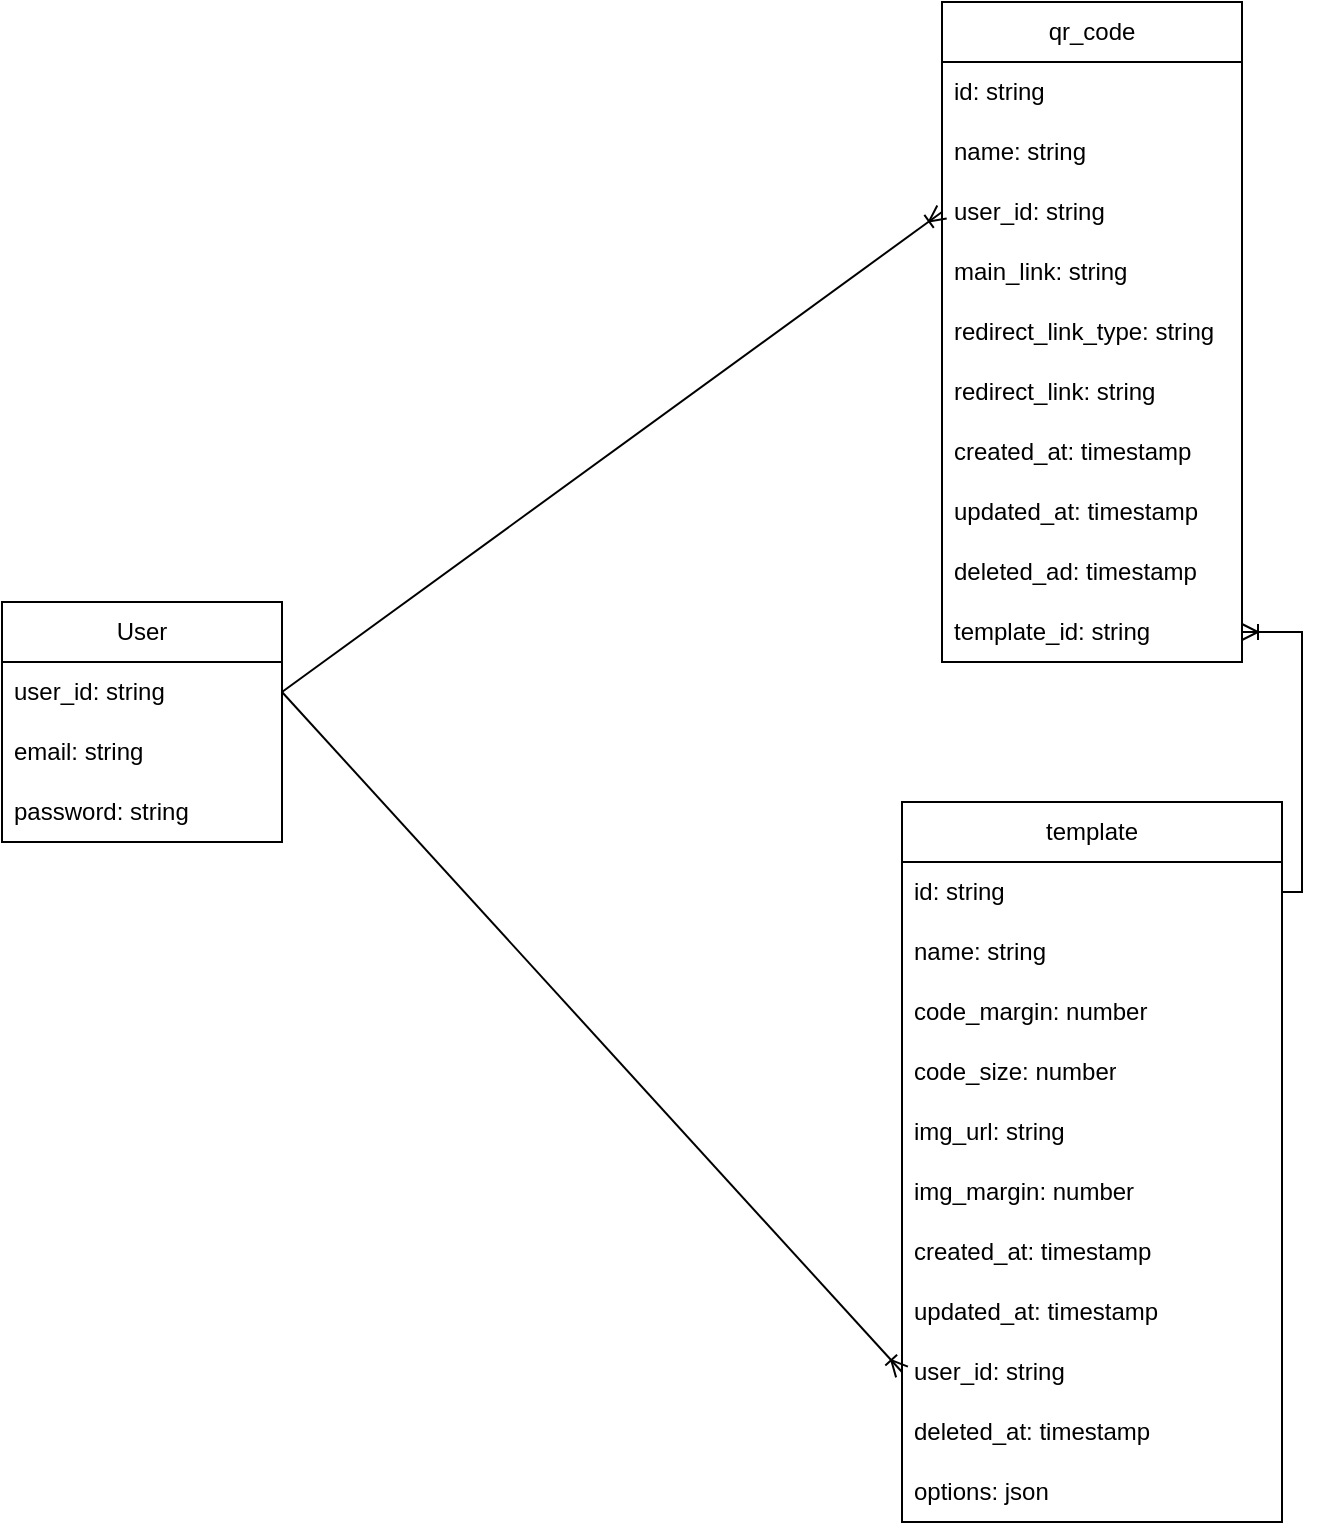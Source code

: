 <mxfile version="20.5.3" type="github">
  <diagram name="Page-1" id="9f46799a-70d6-7492-0946-bef42562c5a5">
    <mxGraphModel dx="1038" dy="539" grid="1" gridSize="10" guides="1" tooltips="1" connect="1" arrows="1" fold="1" page="1" pageScale="1" pageWidth="1100" pageHeight="850" background="none" math="0" shadow="0">
      <root>
        <mxCell id="0" />
        <mxCell id="1" parent="0" />
        <mxCell id="IRl-qMVzOKcbxPm6iSZo-3" value="qr_code" style="swimlane;fontStyle=0;childLayout=stackLayout;horizontal=1;startSize=30;horizontalStack=0;resizeParent=1;resizeParentMax=0;resizeLast=0;collapsible=1;marginBottom=0;whiteSpace=wrap;html=1;" parent="1" vertex="1">
          <mxGeometry x="680" y="40" width="150" height="330" as="geometry" />
        </mxCell>
        <mxCell id="IRl-qMVzOKcbxPm6iSZo-4" value="id: string" style="text;strokeColor=none;fillColor=none;align=left;verticalAlign=middle;spacingLeft=4;spacingRight=4;overflow=hidden;points=[[0,0.5],[1,0.5]];portConstraint=eastwest;rotatable=0;whiteSpace=wrap;html=1;" parent="IRl-qMVzOKcbxPm6iSZo-3" vertex="1">
          <mxGeometry y="30" width="150" height="30" as="geometry" />
        </mxCell>
        <mxCell id="IRl-qMVzOKcbxPm6iSZo-5" value="name: string" style="text;strokeColor=none;fillColor=none;align=left;verticalAlign=middle;spacingLeft=4;spacingRight=4;overflow=hidden;points=[[0,0.5],[1,0.5]];portConstraint=eastwest;rotatable=0;whiteSpace=wrap;html=1;" parent="IRl-qMVzOKcbxPm6iSZo-3" vertex="1">
          <mxGeometry y="60" width="150" height="30" as="geometry" />
        </mxCell>
        <mxCell id="LAkf1GnfPxA5jq20TDFp-1" value="user_id: string" style="text;strokeColor=none;fillColor=none;align=left;verticalAlign=middle;spacingLeft=4;spacingRight=4;overflow=hidden;points=[[0,0.5],[1,0.5]];portConstraint=eastwest;rotatable=0;whiteSpace=wrap;html=1;" parent="IRl-qMVzOKcbxPm6iSZo-3" vertex="1">
          <mxGeometry y="90" width="150" height="30" as="geometry" />
        </mxCell>
        <mxCell id="IRl-qMVzOKcbxPm6iSZo-6" value="main_link: string" style="text;strokeColor=none;fillColor=none;align=left;verticalAlign=middle;spacingLeft=4;spacingRight=4;overflow=hidden;points=[[0,0.5],[1,0.5]];portConstraint=eastwest;rotatable=0;whiteSpace=wrap;html=1;" parent="IRl-qMVzOKcbxPm6iSZo-3" vertex="1">
          <mxGeometry y="120" width="150" height="30" as="geometry" />
        </mxCell>
        <mxCell id="IRl-qMVzOKcbxPm6iSZo-7" value="redirect_link_type: string" style="text;strokeColor=none;fillColor=none;align=left;verticalAlign=middle;spacingLeft=4;spacingRight=4;overflow=hidden;points=[[0,0.5],[1,0.5]];portConstraint=eastwest;rotatable=0;whiteSpace=wrap;html=1;" parent="IRl-qMVzOKcbxPm6iSZo-3" vertex="1">
          <mxGeometry y="150" width="150" height="30" as="geometry" />
        </mxCell>
        <mxCell id="IRl-qMVzOKcbxPm6iSZo-8" value="redirect_link: string" style="text;strokeColor=none;fillColor=none;align=left;verticalAlign=middle;spacingLeft=4;spacingRight=4;overflow=hidden;points=[[0,0.5],[1,0.5]];portConstraint=eastwest;rotatable=0;whiteSpace=wrap;html=1;" parent="IRl-qMVzOKcbxPm6iSZo-3" vertex="1">
          <mxGeometry y="180" width="150" height="30" as="geometry" />
        </mxCell>
        <mxCell id="IRl-qMVzOKcbxPm6iSZo-9" value="created_at: timestamp" style="text;strokeColor=none;fillColor=none;align=left;verticalAlign=middle;spacingLeft=4;spacingRight=4;overflow=hidden;points=[[0,0.5],[1,0.5]];portConstraint=eastwest;rotatable=0;whiteSpace=wrap;html=1;" parent="IRl-qMVzOKcbxPm6iSZo-3" vertex="1">
          <mxGeometry y="210" width="150" height="30" as="geometry" />
        </mxCell>
        <mxCell id="IRl-qMVzOKcbxPm6iSZo-10" value="updated_at: timestamp" style="text;strokeColor=none;fillColor=none;align=left;verticalAlign=middle;spacingLeft=4;spacingRight=4;overflow=hidden;points=[[0,0.5],[1,0.5]];portConstraint=eastwest;rotatable=0;whiteSpace=wrap;html=1;" parent="IRl-qMVzOKcbxPm6iSZo-3" vertex="1">
          <mxGeometry y="240" width="150" height="30" as="geometry" />
        </mxCell>
        <mxCell id="IRl-qMVzOKcbxPm6iSZo-11" value="deleted_ad: timestamp" style="text;strokeColor=none;fillColor=none;align=left;verticalAlign=middle;spacingLeft=4;spacingRight=4;overflow=hidden;points=[[0,0.5],[1,0.5]];portConstraint=eastwest;rotatable=0;whiteSpace=wrap;html=1;" parent="IRl-qMVzOKcbxPm6iSZo-3" vertex="1">
          <mxGeometry y="270" width="150" height="30" as="geometry" />
        </mxCell>
        <mxCell id="IRl-qMVzOKcbxPm6iSZo-13" value="template_id: string" style="text;strokeColor=none;fillColor=none;align=left;verticalAlign=middle;spacingLeft=4;spacingRight=4;overflow=hidden;points=[[0,0.5],[1,0.5]];portConstraint=eastwest;rotatable=0;whiteSpace=wrap;html=1;" parent="IRl-qMVzOKcbxPm6iSZo-3" vertex="1">
          <mxGeometry y="300" width="150" height="30" as="geometry" />
        </mxCell>
        <mxCell id="IRl-qMVzOKcbxPm6iSZo-14" value="template" style="swimlane;fontStyle=0;childLayout=stackLayout;horizontal=1;startSize=30;horizontalStack=0;resizeParent=1;resizeParentMax=0;resizeLast=0;collapsible=1;marginBottom=0;whiteSpace=wrap;html=1;" parent="1" vertex="1">
          <mxGeometry x="660" y="440" width="190" height="360" as="geometry" />
        </mxCell>
        <mxCell id="IRl-qMVzOKcbxPm6iSZo-15" value="id: string" style="text;strokeColor=none;fillColor=none;align=left;verticalAlign=middle;spacingLeft=4;spacingRight=4;overflow=hidden;points=[[0,0.5],[1,0.5]];portConstraint=eastwest;rotatable=0;whiteSpace=wrap;html=1;" parent="IRl-qMVzOKcbxPm6iSZo-14" vertex="1">
          <mxGeometry y="30" width="190" height="30" as="geometry" />
        </mxCell>
        <mxCell id="IRl-qMVzOKcbxPm6iSZo-16" value="name: string" style="text;strokeColor=none;fillColor=none;align=left;verticalAlign=middle;spacingLeft=4;spacingRight=4;overflow=hidden;points=[[0,0.5],[1,0.5]];portConstraint=eastwest;rotatable=0;whiteSpace=wrap;html=1;" parent="IRl-qMVzOKcbxPm6iSZo-14" vertex="1">
          <mxGeometry y="60" width="190" height="30" as="geometry" />
        </mxCell>
        <mxCell id="IRl-qMVzOKcbxPm6iSZo-17" value="code_margin: number" style="text;strokeColor=none;fillColor=none;align=left;verticalAlign=middle;spacingLeft=4;spacingRight=4;overflow=hidden;points=[[0,0.5],[1,0.5]];portConstraint=eastwest;rotatable=0;whiteSpace=wrap;html=1;" parent="IRl-qMVzOKcbxPm6iSZo-14" vertex="1">
          <mxGeometry y="90" width="190" height="30" as="geometry" />
        </mxCell>
        <mxCell id="IRl-qMVzOKcbxPm6iSZo-22" value="code_size: number" style="text;strokeColor=none;fillColor=none;align=left;verticalAlign=middle;spacingLeft=4;spacingRight=4;overflow=hidden;points=[[0,0.5],[1,0.5]];portConstraint=eastwest;rotatable=0;whiteSpace=wrap;html=1;" parent="IRl-qMVzOKcbxPm6iSZo-14" vertex="1">
          <mxGeometry y="120" width="190" height="30" as="geometry" />
        </mxCell>
        <mxCell id="IRl-qMVzOKcbxPm6iSZo-18" value="img_url: string" style="text;strokeColor=none;fillColor=none;align=left;verticalAlign=middle;spacingLeft=4;spacingRight=4;overflow=hidden;points=[[0,0.5],[1,0.5]];portConstraint=eastwest;rotatable=0;whiteSpace=wrap;html=1;" parent="IRl-qMVzOKcbxPm6iSZo-14" vertex="1">
          <mxGeometry y="150" width="190" height="30" as="geometry" />
        </mxCell>
        <mxCell id="IRl-qMVzOKcbxPm6iSZo-19" value="img_margin: number" style="text;strokeColor=none;fillColor=none;align=left;verticalAlign=middle;spacingLeft=4;spacingRight=4;overflow=hidden;points=[[0,0.5],[1,0.5]];portConstraint=eastwest;rotatable=0;whiteSpace=wrap;html=1;" parent="IRl-qMVzOKcbxPm6iSZo-14" vertex="1">
          <mxGeometry y="180" width="190" height="30" as="geometry" />
        </mxCell>
        <mxCell id="IRl-qMVzOKcbxPm6iSZo-37" value="created_at: timestamp" style="text;strokeColor=none;fillColor=none;align=left;verticalAlign=middle;spacingLeft=4;spacingRight=4;overflow=hidden;points=[[0,0.5],[1,0.5]];portConstraint=eastwest;rotatable=0;whiteSpace=wrap;html=1;" parent="IRl-qMVzOKcbxPm6iSZo-14" vertex="1">
          <mxGeometry y="210" width="190" height="30" as="geometry" />
        </mxCell>
        <mxCell id="IRl-qMVzOKcbxPm6iSZo-38" value="updated_at: timestamp" style="text;strokeColor=none;fillColor=none;align=left;verticalAlign=middle;spacingLeft=4;spacingRight=4;overflow=hidden;points=[[0,0.5],[1,0.5]];portConstraint=eastwest;rotatable=0;whiteSpace=wrap;html=1;" parent="IRl-qMVzOKcbxPm6iSZo-14" vertex="1">
          <mxGeometry y="240" width="190" height="30" as="geometry" />
        </mxCell>
        <mxCell id="XGuMyFmMEAidMycaSlVl-10" value="user_id: string" style="text;strokeColor=none;fillColor=none;align=left;verticalAlign=middle;spacingLeft=4;spacingRight=4;overflow=hidden;points=[[0,0.5],[1,0.5]];portConstraint=eastwest;rotatable=0;whiteSpace=wrap;html=1;" parent="IRl-qMVzOKcbxPm6iSZo-14" vertex="1">
          <mxGeometry y="270" width="190" height="30" as="geometry" />
        </mxCell>
        <mxCell id="IRl-qMVzOKcbxPm6iSZo-39" value="deleted_at: timestamp" style="text;strokeColor=none;fillColor=none;align=left;verticalAlign=middle;spacingLeft=4;spacingRight=4;overflow=hidden;points=[[0,0.5],[1,0.5]];portConstraint=eastwest;rotatable=0;whiteSpace=wrap;html=1;" parent="IRl-qMVzOKcbxPm6iSZo-14" vertex="1">
          <mxGeometry y="300" width="190" height="30" as="geometry" />
        </mxCell>
        <mxCell id="IRl-qMVzOKcbxPm6iSZo-40" value="options: json" style="text;strokeColor=none;fillColor=none;align=left;verticalAlign=middle;spacingLeft=4;spacingRight=4;overflow=hidden;points=[[0,0.5],[1,0.5]];portConstraint=eastwest;rotatable=0;whiteSpace=wrap;html=1;" parent="IRl-qMVzOKcbxPm6iSZo-14" vertex="1">
          <mxGeometry y="330" width="190" height="30" as="geometry" />
        </mxCell>
        <mxCell id="XGuMyFmMEAidMycaSlVl-3" value="User" style="swimlane;fontStyle=0;childLayout=stackLayout;horizontal=1;startSize=30;horizontalStack=0;resizeParent=1;resizeParentMax=0;resizeLast=0;collapsible=1;marginBottom=0;whiteSpace=wrap;html=1;" parent="1" vertex="1">
          <mxGeometry x="210" y="340" width="140" height="120" as="geometry" />
        </mxCell>
        <mxCell id="XGuMyFmMEAidMycaSlVl-4" value="user_id: string" style="text;strokeColor=none;fillColor=none;align=left;verticalAlign=middle;spacingLeft=4;spacingRight=4;overflow=hidden;points=[[0,0.5],[1,0.5]];portConstraint=eastwest;rotatable=0;whiteSpace=wrap;html=1;" parent="XGuMyFmMEAidMycaSlVl-3" vertex="1">
          <mxGeometry y="30" width="140" height="30" as="geometry" />
        </mxCell>
        <mxCell id="XGuMyFmMEAidMycaSlVl-5" value="email: string" style="text;strokeColor=none;fillColor=none;align=left;verticalAlign=middle;spacingLeft=4;spacingRight=4;overflow=hidden;points=[[0,0.5],[1,0.5]];portConstraint=eastwest;rotatable=0;whiteSpace=wrap;html=1;" parent="XGuMyFmMEAidMycaSlVl-3" vertex="1">
          <mxGeometry y="60" width="140" height="30" as="geometry" />
        </mxCell>
        <mxCell id="XGuMyFmMEAidMycaSlVl-6" value="password: string" style="text;strokeColor=none;fillColor=none;align=left;verticalAlign=middle;spacingLeft=4;spacingRight=4;overflow=hidden;points=[[0,0.5],[1,0.5]];portConstraint=eastwest;rotatable=0;whiteSpace=wrap;html=1;" parent="XGuMyFmMEAidMycaSlVl-3" vertex="1">
          <mxGeometry y="90" width="140" height="30" as="geometry" />
        </mxCell>
        <mxCell id="LAkf1GnfPxA5jq20TDFp-8" value="" style="edgeStyle=orthogonalEdgeStyle;fontSize=12;html=1;endArrow=ERoneToMany;rounded=0;entryX=1;entryY=0.5;entryDx=0;entryDy=0;exitX=1;exitY=0.5;exitDx=0;exitDy=0;" parent="1" source="IRl-qMVzOKcbxPm6iSZo-15" target="IRl-qMVzOKcbxPm6iSZo-13" edge="1">
          <mxGeometry width="100" height="100" relative="1" as="geometry">
            <mxPoint x="910" y="500" as="sourcePoint" />
            <mxPoint x="570" y="260" as="targetPoint" />
          </mxGeometry>
        </mxCell>
        <mxCell id="LAkf1GnfPxA5jq20TDFp-9" value="" style="fontSize=12;html=1;endArrow=ERoneToMany;rounded=0;exitX=1;exitY=0.5;exitDx=0;exitDy=0;entryX=0;entryY=0.5;entryDx=0;entryDy=0;" parent="1" source="XGuMyFmMEAidMycaSlVl-4" target="LAkf1GnfPxA5jq20TDFp-1" edge="1">
          <mxGeometry width="100" height="100" relative="1" as="geometry">
            <mxPoint x="400" y="450" as="sourcePoint" />
            <mxPoint x="500" y="350" as="targetPoint" />
          </mxGeometry>
        </mxCell>
        <mxCell id="LAkf1GnfPxA5jq20TDFp-10" value="" style="fontSize=12;html=1;endArrow=ERoneToMany;rounded=0;exitX=1;exitY=0.5;exitDx=0;exitDy=0;entryX=0;entryY=0.5;entryDx=0;entryDy=0;" parent="1" source="XGuMyFmMEAidMycaSlVl-4" target="XGuMyFmMEAidMycaSlVl-10" edge="1">
          <mxGeometry width="100" height="100" relative="1" as="geometry">
            <mxPoint x="570" y="470" as="sourcePoint" />
            <mxPoint x="580" y="560" as="targetPoint" />
          </mxGeometry>
        </mxCell>
      </root>
    </mxGraphModel>
  </diagram>
</mxfile>
